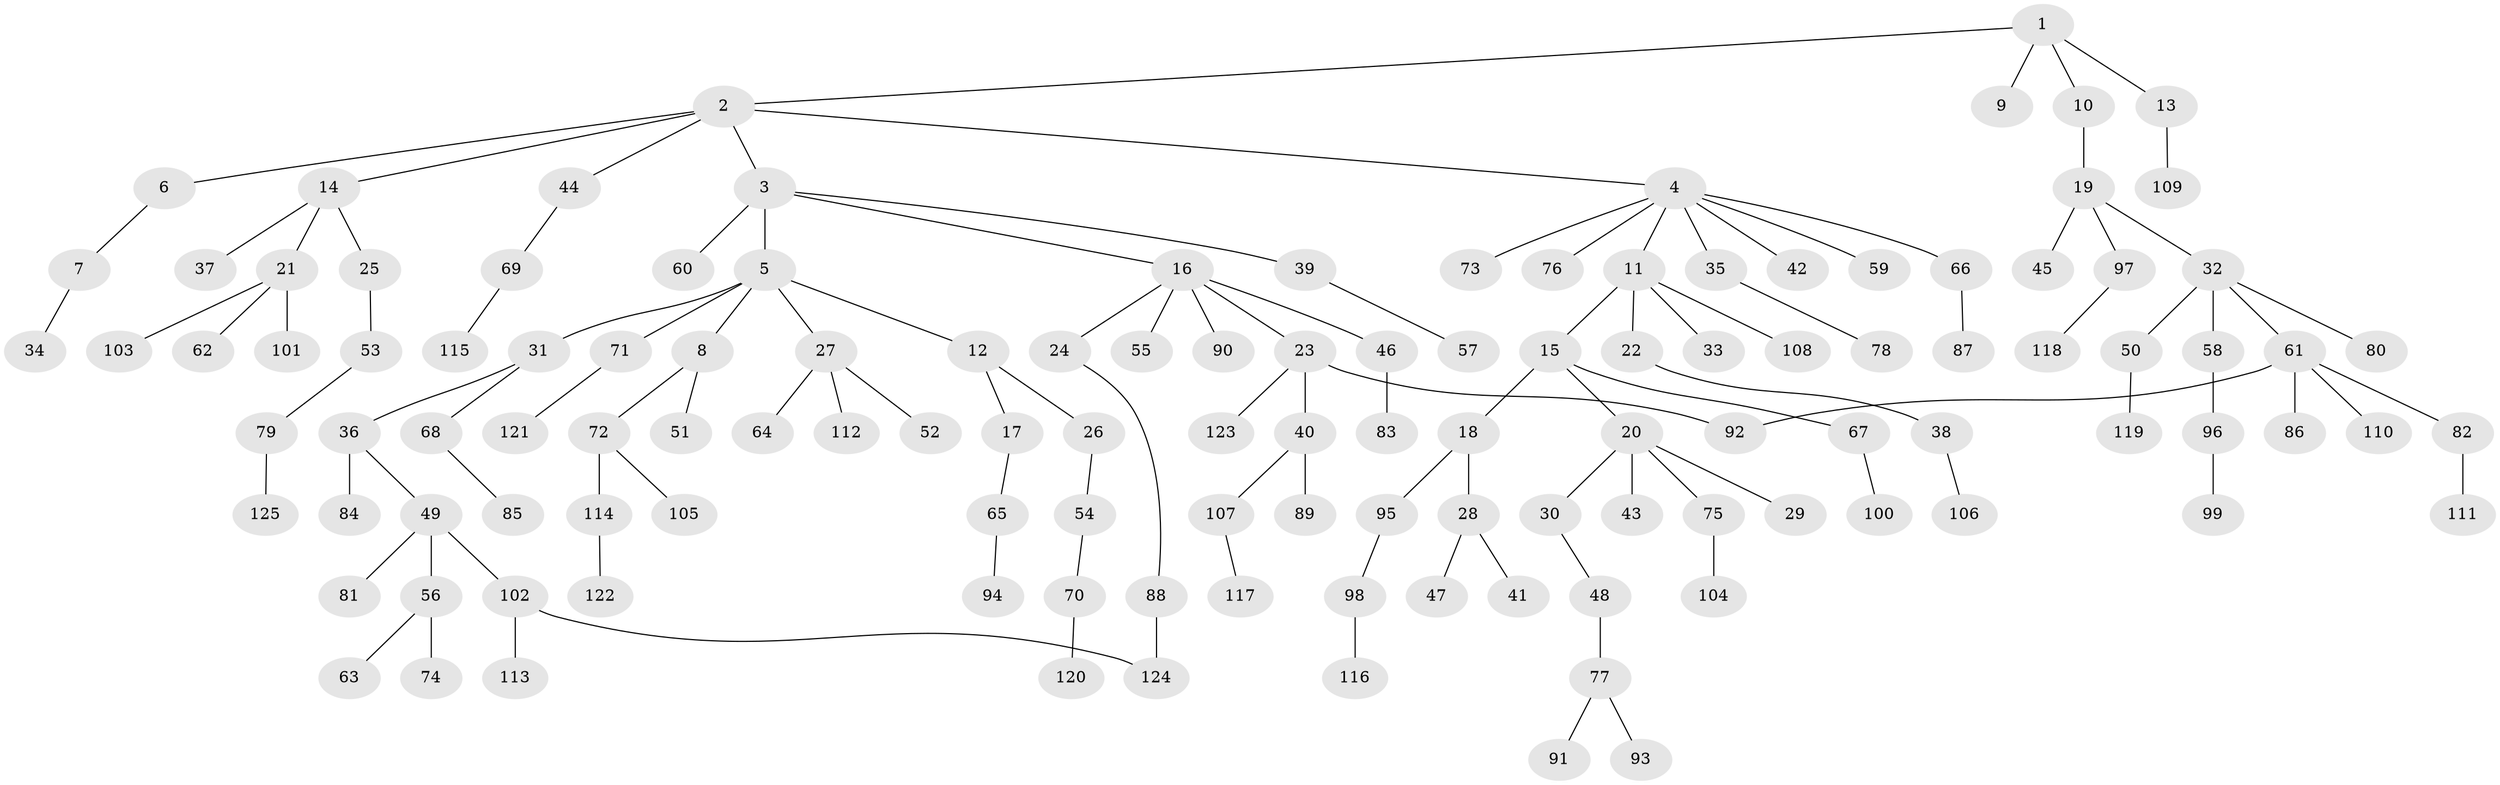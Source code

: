// Generated by graph-tools (version 1.1) at 2025/10/02/27/25 16:10:54]
// undirected, 125 vertices, 126 edges
graph export_dot {
graph [start="1"]
  node [color=gray90,style=filled];
  1;
  2;
  3;
  4;
  5;
  6;
  7;
  8;
  9;
  10;
  11;
  12;
  13;
  14;
  15;
  16;
  17;
  18;
  19;
  20;
  21;
  22;
  23;
  24;
  25;
  26;
  27;
  28;
  29;
  30;
  31;
  32;
  33;
  34;
  35;
  36;
  37;
  38;
  39;
  40;
  41;
  42;
  43;
  44;
  45;
  46;
  47;
  48;
  49;
  50;
  51;
  52;
  53;
  54;
  55;
  56;
  57;
  58;
  59;
  60;
  61;
  62;
  63;
  64;
  65;
  66;
  67;
  68;
  69;
  70;
  71;
  72;
  73;
  74;
  75;
  76;
  77;
  78;
  79;
  80;
  81;
  82;
  83;
  84;
  85;
  86;
  87;
  88;
  89;
  90;
  91;
  92;
  93;
  94;
  95;
  96;
  97;
  98;
  99;
  100;
  101;
  102;
  103;
  104;
  105;
  106;
  107;
  108;
  109;
  110;
  111;
  112;
  113;
  114;
  115;
  116;
  117;
  118;
  119;
  120;
  121;
  122;
  123;
  124;
  125;
  1 -- 2;
  1 -- 9;
  1 -- 10;
  1 -- 13;
  2 -- 3;
  2 -- 4;
  2 -- 6;
  2 -- 14;
  2 -- 44;
  3 -- 5;
  3 -- 16;
  3 -- 39;
  3 -- 60;
  4 -- 11;
  4 -- 35;
  4 -- 42;
  4 -- 59;
  4 -- 66;
  4 -- 73;
  4 -- 76;
  5 -- 8;
  5 -- 12;
  5 -- 27;
  5 -- 31;
  5 -- 71;
  6 -- 7;
  7 -- 34;
  8 -- 51;
  8 -- 72;
  10 -- 19;
  11 -- 15;
  11 -- 22;
  11 -- 33;
  11 -- 108;
  12 -- 17;
  12 -- 26;
  13 -- 109;
  14 -- 21;
  14 -- 25;
  14 -- 37;
  15 -- 18;
  15 -- 20;
  15 -- 67;
  16 -- 23;
  16 -- 24;
  16 -- 46;
  16 -- 55;
  16 -- 90;
  17 -- 65;
  18 -- 28;
  18 -- 95;
  19 -- 32;
  19 -- 45;
  19 -- 97;
  20 -- 29;
  20 -- 30;
  20 -- 43;
  20 -- 75;
  21 -- 62;
  21 -- 101;
  21 -- 103;
  22 -- 38;
  23 -- 40;
  23 -- 123;
  23 -- 92;
  24 -- 88;
  25 -- 53;
  26 -- 54;
  27 -- 52;
  27 -- 64;
  27 -- 112;
  28 -- 41;
  28 -- 47;
  30 -- 48;
  31 -- 36;
  31 -- 68;
  32 -- 50;
  32 -- 58;
  32 -- 61;
  32 -- 80;
  35 -- 78;
  36 -- 49;
  36 -- 84;
  38 -- 106;
  39 -- 57;
  40 -- 89;
  40 -- 107;
  44 -- 69;
  46 -- 83;
  48 -- 77;
  49 -- 56;
  49 -- 81;
  49 -- 102;
  50 -- 119;
  53 -- 79;
  54 -- 70;
  56 -- 63;
  56 -- 74;
  58 -- 96;
  61 -- 82;
  61 -- 86;
  61 -- 92;
  61 -- 110;
  65 -- 94;
  66 -- 87;
  67 -- 100;
  68 -- 85;
  69 -- 115;
  70 -- 120;
  71 -- 121;
  72 -- 105;
  72 -- 114;
  75 -- 104;
  77 -- 91;
  77 -- 93;
  79 -- 125;
  82 -- 111;
  88 -- 124;
  95 -- 98;
  96 -- 99;
  97 -- 118;
  98 -- 116;
  102 -- 113;
  102 -- 124;
  107 -- 117;
  114 -- 122;
}
